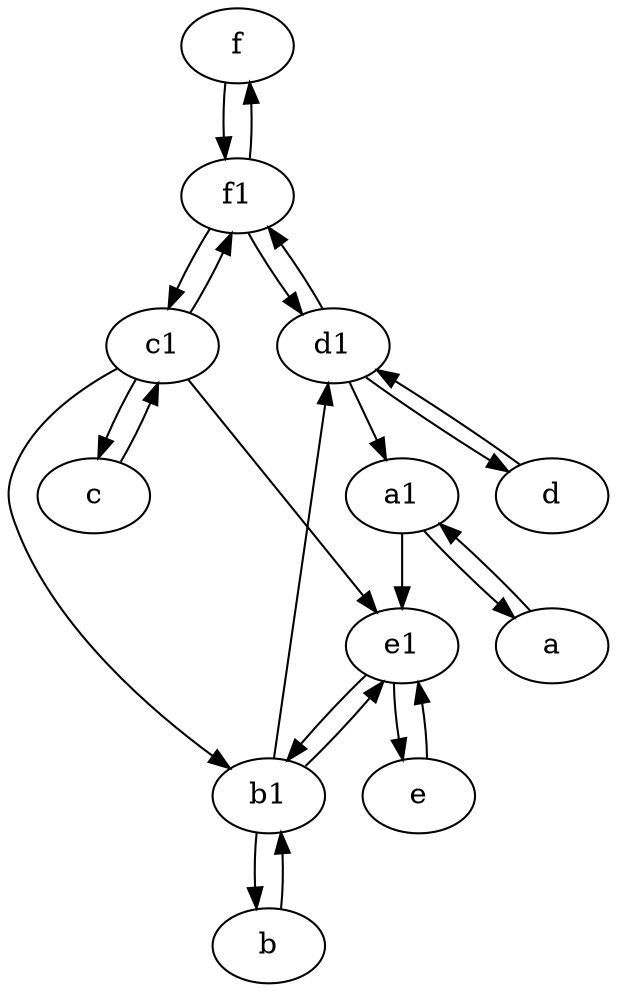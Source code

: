 digraph  {
	f [pos="15,45!"];
	b [pos="50,20!"];
	c [pos="20,10!"];
	d [pos="20,30!"];
	a [pos="40,10!"];
	e1 [pos="25,45!"];
	b1 [pos="45,20!"];
	c1 [pos="30,15!"];
	a1 [pos="40,15!"];
	e [pos="30,50!"];
	f1;
	d1 [pos="25,30!"];
	c -> c1;
	b1 -> d1;
	e1 -> b1;
	b1 -> e1;
	c1 -> c;
	f1 -> d1;
	b -> b1;
	f1 -> c1;
	d1 -> a1;
	d -> d1;
	f -> f1;
	b1 -> b;
	e -> e1;
	a1 -> a;
	d1 -> f1;
	e1 -> e;
	a -> a1;
	f1 -> f;
	d1 -> d;
	c1 -> f1;
	a1 -> e1;
	c1 -> b1;
	c1 -> e1;

	}